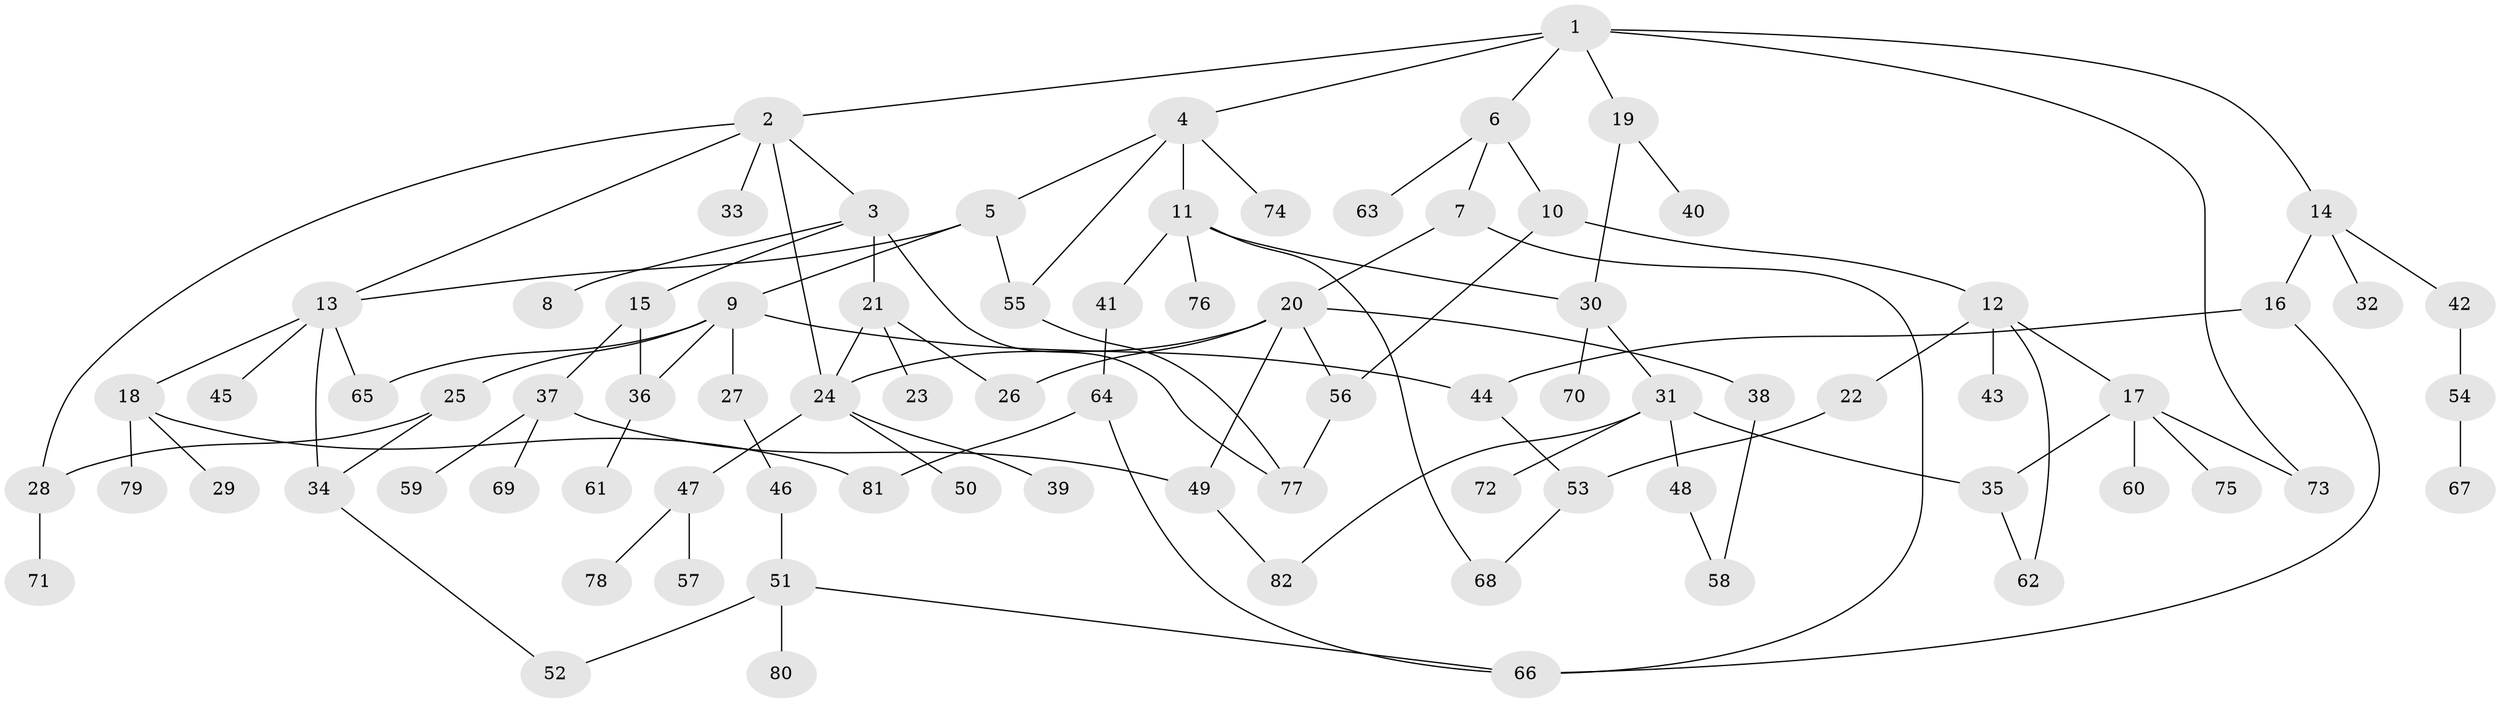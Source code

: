 // coarse degree distribution, {4: 0.22, 3: 0.2, 6: 0.06, 1: 0.24, 5: 0.12, 2: 0.16}
// Generated by graph-tools (version 1.1) at 2025/36/03/04/25 23:36:04]
// undirected, 82 vertices, 108 edges
graph export_dot {
  node [color=gray90,style=filled];
  1;
  2;
  3;
  4;
  5;
  6;
  7;
  8;
  9;
  10;
  11;
  12;
  13;
  14;
  15;
  16;
  17;
  18;
  19;
  20;
  21;
  22;
  23;
  24;
  25;
  26;
  27;
  28;
  29;
  30;
  31;
  32;
  33;
  34;
  35;
  36;
  37;
  38;
  39;
  40;
  41;
  42;
  43;
  44;
  45;
  46;
  47;
  48;
  49;
  50;
  51;
  52;
  53;
  54;
  55;
  56;
  57;
  58;
  59;
  60;
  61;
  62;
  63;
  64;
  65;
  66;
  67;
  68;
  69;
  70;
  71;
  72;
  73;
  74;
  75;
  76;
  77;
  78;
  79;
  80;
  81;
  82;
  1 -- 2;
  1 -- 4;
  1 -- 6;
  1 -- 14;
  1 -- 19;
  1 -- 73;
  2 -- 3;
  2 -- 13;
  2 -- 28;
  2 -- 33;
  2 -- 24;
  3 -- 8;
  3 -- 15;
  3 -- 21;
  3 -- 77;
  4 -- 5;
  4 -- 11;
  4 -- 55;
  4 -- 74;
  5 -- 9;
  5 -- 13;
  5 -- 55;
  6 -- 7;
  6 -- 10;
  6 -- 63;
  7 -- 20;
  7 -- 66;
  9 -- 25;
  9 -- 27;
  9 -- 44;
  9 -- 36;
  9 -- 65;
  10 -- 12;
  10 -- 56;
  11 -- 41;
  11 -- 76;
  11 -- 68;
  11 -- 30;
  12 -- 17;
  12 -- 22;
  12 -- 43;
  12 -- 62;
  13 -- 18;
  13 -- 45;
  13 -- 65;
  13 -- 34;
  14 -- 16;
  14 -- 32;
  14 -- 42;
  15 -- 36;
  15 -- 37;
  16 -- 44;
  16 -- 66;
  17 -- 35;
  17 -- 60;
  17 -- 75;
  17 -- 73;
  18 -- 29;
  18 -- 79;
  18 -- 81;
  19 -- 30;
  19 -- 40;
  20 -- 38;
  20 -- 56;
  20 -- 49;
  20 -- 26;
  20 -- 24;
  21 -- 23;
  21 -- 24;
  21 -- 26;
  22 -- 53;
  24 -- 39;
  24 -- 47;
  24 -- 50;
  25 -- 34;
  25 -- 28;
  27 -- 46;
  28 -- 71;
  30 -- 31;
  30 -- 70;
  31 -- 48;
  31 -- 72;
  31 -- 82;
  31 -- 35;
  34 -- 52;
  35 -- 62;
  36 -- 61;
  37 -- 49;
  37 -- 59;
  37 -- 69;
  38 -- 58;
  41 -- 64;
  42 -- 54;
  44 -- 53;
  46 -- 51;
  47 -- 57;
  47 -- 78;
  48 -- 58;
  49 -- 82;
  51 -- 80;
  51 -- 66;
  51 -- 52;
  53 -- 68;
  54 -- 67;
  55 -- 77;
  56 -- 77;
  64 -- 81;
  64 -- 66;
}
